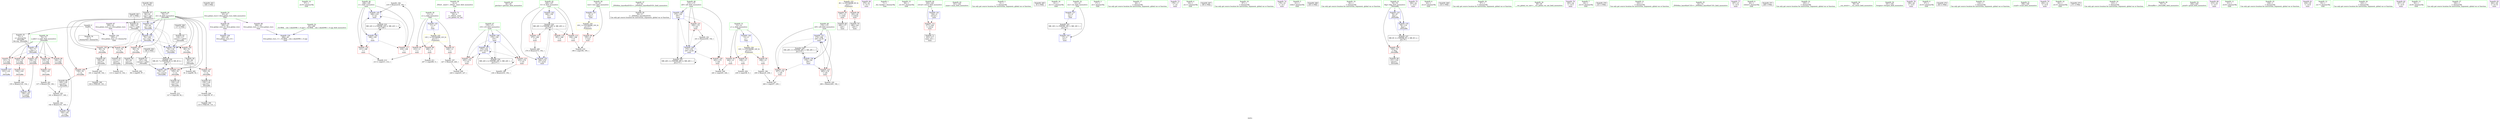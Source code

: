 digraph "SVFG" {
	label="SVFG";

	Node0x5653591005f0 [shape=record,color=grey,label="{NodeID: 0\nNullPtr}"];
	Node0x5653591005f0 -> Node0x56535911b6c0[style=solid];
	Node0x5653591005f0 -> Node0x56535911b7c0[style=solid];
	Node0x5653591005f0 -> Node0x5653591206b0[style=solid];
	Node0x56535913e960 [shape=record,color=black,label="{NodeID: 263\n188 = PHI()\n}"];
	Node0x56535911a1d0 [shape=record,color=red,label="{NodeID: 97\n121\<--74\n\<--x.addr\n_Z4readRx\n}"];
	Node0x56535911a1d0 -> Node0x565359120c90[style=solid];
	Node0x5653591116e0 [shape=record,color=green,label="{NodeID: 14\n37\<--1\n.str.9\<--dummyObj\nGlob }"];
	Node0x56535911dd90 [shape=record,color=grey,label="{NodeID: 194\n219 = Binary(218, 192, )\n}"];
	Node0x56535911dd90 -> Node0x565359121310[style=solid];
	Node0x56535911ad30 [shape=record,color=red,label="{NodeID: 111\n154\<--153\n\<--\n_Z4readRx\n}"];
	Node0x56535911ad30 -> Node0x56535911e510[style=solid];
	Node0x565359118e50 [shape=record,color=green,label="{NodeID: 28\n4\<--6\n_ZStL8__ioinit\<--_ZStL8__ioinit_field_insensitive\nGlob }"];
	Node0x565359118e50 -> Node0x56535911c5c0[style=solid];
	Node0x565359126780 [shape=record,color=grey,label="{NodeID: 208\n228 = cmp(225, 227, )\n}"];
	Node0x5653591201b0 [shape=record,color=blue,label="{NodeID: 125\n11\<--9\nx\<--\nGlob }"];
	Node0x5653591201b0 -> Node0x5653591334c0[style=dashed];
	Node0x565359119bc0 [shape=record,color=green,label="{NodeID: 42\n82\<--83\ngetchar\<--getchar_field_insensitive\n}"];
	Node0x56535912f1c0 [shape=record,color=black,label="{NodeID: 222\nMR_20V_3 = PHI(MR_20V_4, MR_20V_2, )\npts\{167 \}\n}"];
	Node0x56535912f1c0 -> Node0x56535911aed0[style=dashed];
	Node0x56535912f1c0 -> Node0x56535911afa0[style=dashed];
	Node0x56535912f1c0 -> Node0x56535911b070[style=dashed];
	Node0x56535912f1c0 -> Node0x5653591218c0[style=dashed];
	Node0x565359120e30 [shape=record,color=blue,label="{NodeID: 139\n76\<--147\nch\<--conv22\n_Z4readRx\n}"];
	Node0x565359120e30 -> Node0x5653591319c0[style=dashed];
	Node0x56535911b890 [shape=record,color=black,label="{NodeID: 56\n56\<--57\n\<--_ZNSt8ios_base4InitD1Ev\nCan only get source location for instruction, argument, global var or function.}"];
	Node0x5653591335a0 [shape=record,color=yellow,style=double,label="{NodeID: 236\n14V_1 = ENCHI(MR_14V_0)\npts\{14 \}\nFun[main]}"];
	Node0x5653591335a0 -> Node0x56535911d690[style=dashed];
	Node0x5653591335a0 -> Node0x56535911d760[style=dashed];
	Node0x5653591335a0 -> Node0x56535911d830[style=dashed];
	Node0x56535911c420 [shape=record,color=black,label="{NodeID: 70\n186\<--183\ncall1\<--\nmain\n}"];
	Node0x56535911cf80 [shape=record,color=purple,label="{NodeID: 84\n270\<--41\n\<--.str.11\nmain\n}"];
	Node0x565359111c50 [shape=record,color=green,label="{NodeID: 1\n7\<--1\n__dso_handle\<--dummyObj\nGlob }"];
	Node0x56535913ea30 [shape=record,color=black,label="{NodeID: 264\n146 = PHI()\n}"];
	Node0x56535913ea30 -> Node0x56535911c1b0[style=solid];
	Node0x56535911a2a0 [shape=record,color=red,label="{NodeID: 98\n135\<--74\n\<--x.addr\n_Z4readRx\n}"];
	Node0x56535911a2a0 -> Node0x56535911ac60[style=solid];
	Node0x5653591117b0 [shape=record,color=green,label="{NodeID: 15\n39\<--1\n.str.10\<--dummyObj\nGlob }"];
	Node0x56535911df10 [shape=record,color=grey,label="{NodeID: 195\n266 = Binary(265, 192, )\n}"];
	Node0x56535911df10 -> Node0x5653591217f0[style=solid];
	Node0x56535911ae00 [shape=record,color=red,label="{NodeID: 112\n277\<--164\n\<--retval\nmain\n}"];
	Node0x56535911ae00 -> Node0x56535911c4f0[style=solid];
	Node0x565359118f50 [shape=record,color=green,label="{NodeID: 29\n8\<--10\ntest\<--test_field_insensitive\nGlob }"];
	Node0x565359118f50 -> Node0x56535911d350[style=solid];
	Node0x565359118f50 -> Node0x5653591200b0[style=solid];
	Node0x565359126900 [shape=record,color=grey,label="{NodeID: 209\n131 = cmp(130, 97, )\n}"];
	Node0x565359126900 -> Node0x565359123850[style=solid];
	Node0x5653591202b0 [shape=record,color=blue,label="{NodeID: 126\n13\<--9\ny\<--\nGlob }"];
	Node0x5653591202b0 -> Node0x5653591335a0[style=dashed];
	Node0x565359119cc0 [shape=record,color=green,label="{NodeID: 43\n161\<--162\nmain\<--main_field_insensitive\n}"];
	Node0x56535912f6c0 [shape=record,color=black,label="{NodeID: 223\nMR_22V_2 = PHI(MR_22V_6, MR_22V_1, )\npts\{169 \}\n}"];
	Node0x56535912f6c0 -> Node0x565359121240[style=dashed];
	Node0x56535912f6c0 -> Node0x56535912f6c0[style=dashed];
	Node0x565359120f00 [shape=record,color=blue,label="{NodeID: 140\n156\<--155\n\<--sub25\n_Z4readRx\n}"];
	Node0x56535911b990 [shape=record,color=black,label="{NodeID: 57\n84\<--81\nconv\<--call\n_Z4readRx\n}"];
	Node0x56535911b990 -> Node0x565359120880[style=solid];
	Node0x56535911c4f0 [shape=record,color=black,label="{NodeID: 71\n163\<--277\nmain_ret\<--\nmain\n}"];
	Node0x56535911d050 [shape=record,color=purple,label="{NodeID: 85\n293\<--43\nllvm.global_ctors_0\<--llvm.global_ctors\nGlob }"];
	Node0x56535911d050 -> Node0x5653591204b0[style=solid];
	Node0x5653590ff700 [shape=record,color=green,label="{NodeID: 2\n9\<--1\n\<--dummyObj\nCan only get source location for instruction, argument, global var or function.}"];
	Node0x56535913eb60 [shape=record,color=black,label="{NodeID: 265\n55 = PHI()\n}"];
	Node0x56535911a370 [shape=record,color=red,label="{NodeID: 99\n144\<--74\n\<--x.addr\n_Z4readRx\n}"];
	Node0x56535911a370 -> Node0x565359120d60[style=solid];
	Node0x565359111880 [shape=record,color=green,label="{NodeID: 16\n41\<--1\n.str.11\<--dummyObj\nGlob }"];
	Node0x56535911e090 [shape=record,color=grey,label="{NodeID: 196\n259 = Binary(9, 258, )\n}"];
	Node0x56535911e090 -> Node0x565359126600[style=solid];
	Node0x56535911aed0 [shape=record,color=red,label="{NodeID: 113\n194\<--166\n\<--tt\nmain\n}"];
	Node0x56535911aed0 -> Node0x565359126a80[style=solid];
	Node0x565359119050 [shape=record,color=green,label="{NodeID: 30\n11\<--12\nx\<--x_field_insensitive\nGlob }"];
	Node0x565359119050 -> Node0x56535911d420[style=solid];
	Node0x565359119050 -> Node0x56535911d4f0[style=solid];
	Node0x565359119050 -> Node0x56535911d5c0[style=solid];
	Node0x565359119050 -> Node0x5653591201b0[style=solid];
	Node0x565359126a80 [shape=record,color=grey,label="{NodeID: 210\n196 = cmp(194, 195, )\n}"];
	Node0x5653591203b0 [shape=record,color=blue,label="{NodeID: 127\n15\<--9\nres\<--\nGlob }"];
	Node0x5653591203b0 -> Node0x56535912ecc0[style=dashed];
	Node0x565359119dc0 [shape=record,color=green,label="{NodeID: 44\n164\<--165\nretval\<--retval_field_insensitive\nmain\n}"];
	Node0x565359119dc0 -> Node0x56535911ae00[style=solid];
	Node0x565359119dc0 -> Node0x565359120fd0[style=solid];
	Node0x56535912fbc0 [shape=record,color=black,label="{NodeID: 224\nMR_24V_2 = PHI(MR_24V_3, MR_24V_1, )\npts\{171 \}\n}"];
	Node0x56535912fbc0 -> Node0x5653591213e0[style=dashed];
	Node0x56535912fbc0 -> Node0x56535912fbc0[style=dashed];
	Node0x565359120fd0 [shape=record,color=blue,label="{NodeID: 141\n164\<--9\nretval\<--\nmain\n}"];
	Node0x565359120fd0 -> Node0x56535911ae00[style=dashed];
	Node0x56535911ba60 [shape=record,color=black,label="{NodeID: 58\n90\<--89\nconv1\<--\n_Z4readRx\n}"];
	Node0x56535911ba60 -> Node0x565359126300[style=solid];
	Node0x56535911c5c0 [shape=record,color=purple,label="{NodeID: 72\n54\<--4\n\<--_ZStL8__ioinit\n__cxx_global_var_init\n}"];
	Node0x56535911d150 [shape=record,color=purple,label="{NodeID: 86\n294\<--43\nllvm.global_ctors_1\<--llvm.global_ctors\nGlob }"];
	Node0x56535911d150 -> Node0x5653591205b0[style=solid];
	Node0x565359100910 [shape=record,color=green,label="{NodeID: 3\n17\<--1\n.str\<--dummyObj\nGlob }"];
	Node0x56535913ec30 [shape=record,color=black,label="{NodeID: 266\n117 = PHI()\n}"];
	Node0x56535913ec30 -> Node0x56535911be70[style=solid];
	Node0x56535911a440 [shape=record,color=red,label="{NodeID: 100\n153\<--74\n\<--x.addr\n_Z4readRx\n}"];
	Node0x56535911a440 -> Node0x56535911ad30[style=solid];
	Node0x565359111950 [shape=record,color=green,label="{NodeID: 17\n44\<--1\n\<--dummyObj\nCan only get source location for instruction, argument, global var or function.}"];
	Node0x56535911e210 [shape=record,color=grey,label="{NodeID: 197\n227 = Binary(9, 226, )\n}"];
	Node0x56535911e210 -> Node0x565359126780[style=solid];
	Node0x56535911afa0 [shape=record,color=red,label="{NodeID: 114\n201\<--166\n\<--tt\nmain\n}"];
	Node0x565359119150 [shape=record,color=green,label="{NodeID: 31\n13\<--14\ny\<--y_field_insensitive\nGlob }"];
	Node0x565359119150 -> Node0x56535911d690[style=solid];
	Node0x565359119150 -> Node0x56535911d760[style=solid];
	Node0x565359119150 -> Node0x56535911d830[style=solid];
	Node0x565359119150 -> Node0x5653591202b0[style=solid];
	Node0x565359126c00 [shape=record,color=grey,label="{NodeID: 211\n207 = cmp(206, 9, )\n}"];
	Node0x5653591204b0 [shape=record,color=blue,label="{NodeID: 128\n293\<--44\nllvm.global_ctors_0\<--\nGlob }"];
	Node0x565359119e90 [shape=record,color=green,label="{NodeID: 45\n166\<--167\ntt\<--tt_field_insensitive\nmain\n}"];
	Node0x565359119e90 -> Node0x56535911aed0[style=solid];
	Node0x565359119e90 -> Node0x56535911afa0[style=solid];
	Node0x565359119e90 -> Node0x56535911b070[style=solid];
	Node0x565359119e90 -> Node0x5653591210a0[style=solid];
	Node0x565359119e90 -> Node0x5653591218c0[style=solid];
	Node0x5653591300c0 [shape=record,color=black,label="{NodeID: 225\nMR_26V_2 = PHI(MR_26V_6, MR_26V_1, )\npts\{173 \}\n}"];
	Node0x5653591300c0 -> Node0x565359121580[style=dashed];
	Node0x5653591300c0 -> Node0x5653591300c0[style=dashed];
	Node0x5653591210a0 [shape=record,color=blue,label="{NodeID: 142\n166\<--192\ntt\<--\nmain\n}"];
	Node0x5653591210a0 -> Node0x56535912f1c0[style=dashed];
	Node0x56535911bb30 [shape=record,color=black,label="{NodeID: 59\n95\<--94\nconv2\<--\n_Z4readRx\n}"];
	Node0x56535911bb30 -> Node0x565359125ec0[style=solid];
	Node0x56535911c690 [shape=record,color=purple,label="{NodeID: 73\n178\<--17\n\<--.str\nmain\n}"];
	Node0x56535911d250 [shape=record,color=purple,label="{NodeID: 87\n295\<--43\nllvm.global_ctors_2\<--llvm.global_ctors\nGlob }"];
	Node0x56535911d250 -> Node0x5653591206b0[style=solid];
	Node0x565359100790 [shape=record,color=green,label="{NodeID: 4\n19\<--1\n.str.1\<--dummyObj\nGlob }"];
	Node0x56535913ed60 [shape=record,color=black,label="{NodeID: 267\n199 = PHI()\n}"];
	Node0x56535911a510 [shape=record,color=red,label="{NodeID: 101\n156\<--74\n\<--x.addr\n_Z4readRx\n}"];
	Node0x56535911a510 -> Node0x565359120f00[style=solid];
	Node0x565359111a20 [shape=record,color=green,label="{NodeID: 18\n87\<--1\n\<--dummyObj\nCan only get source location for instruction, argument, global var or function.}"];
	Node0x56535911e390 [shape=record,color=grey,label="{NodeID: 198\n234 = Binary(233, 192, )\n}"];
	Node0x56535911e390 -> Node0x5653591214b0[style=solid];
	Node0x56535911b070 [shape=record,color=red,label="{NodeID: 115\n273\<--166\n\<--tt\nmain\n}"];
	Node0x56535911b070 -> Node0x56535911e690[style=solid];
	Node0x565359119250 [shape=record,color=green,label="{NodeID: 32\n15\<--16\nres\<--res_field_insensitive\nGlob }"];
	Node0x565359119250 -> Node0x5653591203b0[style=solid];
	Node0x565359119250 -> Node0x565359121170[style=solid];
	Node0x565359126d80 [shape=record,color=grey,label="{NodeID: 212\n127 = cmp(126, 92, )\n}"];
	Node0x5653591205b0 [shape=record,color=blue,label="{NodeID: 129\n294\<--45\nllvm.global_ctors_1\<--_GLOBAL__sub_I_klad2008_1_0.cpp\nGlob }"];
	Node0x565359119f60 [shape=record,color=green,label="{NodeID: 46\n168\<--169\ni\<--i_field_insensitive\nmain\n}"];
	Node0x565359119f60 -> Node0x56535911fa30[style=solid];
	Node0x565359119f60 -> Node0x56535911fb00[style=solid];
	Node0x565359119f60 -> Node0x565359121240[style=solid];
	Node0x565359119f60 -> Node0x565359121310[style=solid];
	Node0x5653591305c0 [shape=record,color=black,label="{NodeID: 226\nMR_28V_2 = PHI(MR_28V_3, MR_28V_1, )\npts\{175 \}\n}"];
	Node0x5653591305c0 -> Node0x565359121720[style=dashed];
	Node0x5653591305c0 -> Node0x5653591305c0[style=dashed];
	Node0x565359121170 [shape=record,color=blue,label="{NodeID: 143\n15\<--9\nres\<--\nmain\n}"];
	Node0x565359121170 -> Node0x56535912ecc0[style=dashed];
	Node0x56535911bc00 [shape=record,color=black,label="{NodeID: 60\n100\<--99\nconv4\<--\n_Z4readRx\n}"];
	Node0x56535911bc00 -> Node0x565359126000[style=solid];
	Node0x56535911c760 [shape=record,color=purple,label="{NodeID: 74\n179\<--19\n\<--.str.1\nmain\n}"];
	Node0x56535911d350 [shape=record,color=red,label="{NodeID: 88\n195\<--8\n\<--test\nmain\n}"];
	Node0x56535911d350 -> Node0x565359126a80[style=solid];
	Node0x565359101bd0 [shape=record,color=green,label="{NodeID: 5\n21\<--1\nstdin\<--dummyObj\nGlob }"];
	Node0x56535913ee30 [shape=record,color=black,label="{NodeID: 268\n203 = PHI()\n}"];
	Node0x56535911a5e0 [shape=record,color=red,label="{NodeID: 102\n89\<--76\n\<--ch\n_Z4readRx\n}"];
	Node0x56535911a5e0 -> Node0x56535911ba60[style=solid];
	Node0x5653591187c0 [shape=record,color=green,label="{NodeID: 19\n92\<--1\n\<--dummyObj\nCan only get source location for instruction, argument, global var or function.}"];
	Node0x56535911e510 [shape=record,color=grey,label="{NodeID: 199\n155 = Binary(123, 154, )\n}"];
	Node0x56535911e510 -> Node0x565359120f00[style=solid];
	Node0x56535911fa30 [shape=record,color=red,label="{NodeID: 116\n211\<--168\n\<--i\nmain\n}"];
	Node0x56535911fa30 -> Node0x565359126f00[style=solid];
	Node0x565359119350 [shape=record,color=green,label="{NodeID: 33\n43\<--47\nllvm.global_ctors\<--llvm.global_ctors_field_insensitive\nGlob }"];
	Node0x565359119350 -> Node0x56535911d050[style=solid];
	Node0x565359119350 -> Node0x56535911d150[style=solid];
	Node0x565359119350 -> Node0x56535911d250[style=solid];
	Node0x565359126f00 [shape=record,color=grey,label="{NodeID: 213\n213 = cmp(211, 212, )\n}"];
	Node0x5653591206b0 [shape=record,color=blue, style = dotted,label="{NodeID: 130\n295\<--3\nllvm.global_ctors_2\<--dummyVal\nGlob }"];
	Node0x56535911a030 [shape=record,color=green,label="{NodeID: 47\n170\<--171\ni10\<--i10_field_insensitive\nmain\n}"];
	Node0x56535911a030 -> Node0x56535911fbd0[style=solid];
	Node0x56535911a030 -> Node0x56535911fca0[style=solid];
	Node0x56535911a030 -> Node0x5653591213e0[style=solid];
	Node0x56535911a030 -> Node0x5653591214b0[style=solid];
	Node0x565359130ac0 [shape=record,color=black,label="{NodeID: 227\nMR_6V_4 = PHI(MR_6V_3, MR_6V_2, )\npts\{79 \}\n}"];
	Node0x565359130ac0 -> Node0x56535911ab90[style=dashed];
	Node0x565359121240 [shape=record,color=blue,label="{NodeID: 144\n168\<--192\ni\<--\nmain\n}"];
	Node0x565359121240 -> Node0x56535911fa30[style=dashed];
	Node0x565359121240 -> Node0x56535911fb00[style=dashed];
	Node0x565359121240 -> Node0x565359121310[style=dashed];
	Node0x565359121240 -> Node0x56535912f6c0[style=dashed];
	Node0x56535911bcd0 [shape=record,color=black,label="{NodeID: 61\n108\<--107\nconv7\<--call6\n_Z4readRx\n}"];
	Node0x56535911bcd0 -> Node0x565359120a20[style=solid];
	Node0x56535911c830 [shape=record,color=purple,label="{NodeID: 75\n184\<--22\n\<--.str.2\nmain\n}"];
	Node0x56535911d420 [shape=record,color=red,label="{NodeID: 89\n206\<--11\n\<--x\nmain\n}"];
	Node0x56535911d420 -> Node0x565359126c00[style=solid];
	Node0x565359101c60 [shape=record,color=green,label="{NodeID: 6\n22\<--1\n.str.2\<--dummyObj\nGlob }"];
	Node0x56535913ef00 [shape=record,color=black,label="{NodeID: 269\n216 = PHI()\n}"];
	Node0x56535911a6b0 [shape=record,color=red,label="{NodeID: 103\n94\<--76\n\<--ch\n_Z4readRx\n}"];
	Node0x56535911a6b0 -> Node0x56535911bb30[style=solid];
	Node0x565359118850 [shape=record,color=green,label="{NodeID: 20\n97\<--1\n\<--dummyObj\nCan only get source location for instruction, argument, global var or function.}"];
	Node0x56535911e690 [shape=record,color=grey,label="{NodeID: 200\n274 = Binary(273, 192, )\n}"];
	Node0x56535911e690 -> Node0x5653591218c0[style=solid];
	Node0x56535911fb00 [shape=record,color=red,label="{NodeID: 117\n218\<--168\n\<--i\nmain\n}"];
	Node0x56535911fb00 -> Node0x56535911dd90[style=solid];
	Node0x565359119450 [shape=record,color=green,label="{NodeID: 34\n48\<--49\n__cxx_global_var_init\<--__cxx_global_var_init_field_insensitive\n}"];
	Node0x565359127080 [shape=record,color=grey,label="{NodeID: 214\n113 = cmp(112, 102, )\n}"];
	Node0x5653591207b0 [shape=record,color=blue,label="{NodeID: 131\n74\<--73\nx.addr\<--x\n_Z4readRx\n}"];
	Node0x5653591207b0 -> Node0x56535911a1d0[style=dashed];
	Node0x5653591207b0 -> Node0x56535911a2a0[style=dashed];
	Node0x5653591207b0 -> Node0x56535911a370[style=dashed];
	Node0x5653591207b0 -> Node0x56535911a440[style=dashed];
	Node0x5653591207b0 -> Node0x56535911a510[style=dashed];
	Node0x56535911b120 [shape=record,color=green,label="{NodeID: 48\n172\<--173\ni20\<--i20_field_insensitive\nmain\n}"];
	Node0x56535911b120 -> Node0x56535911fd70[style=solid];
	Node0x56535911b120 -> Node0x56535911fe40[style=solid];
	Node0x56535911b120 -> Node0x565359121580[style=solid];
	Node0x56535911b120 -> Node0x565359121650[style=solid];
	Node0x565359121310 [shape=record,color=blue,label="{NodeID: 145\n168\<--219\ni\<--inc\nmain\n}"];
	Node0x565359121310 -> Node0x56535911fa30[style=dashed];
	Node0x565359121310 -> Node0x56535911fb00[style=dashed];
	Node0x565359121310 -> Node0x565359121310[style=dashed];
	Node0x565359121310 -> Node0x56535912f6c0[style=dashed];
	Node0x56535911bda0 [shape=record,color=black,label="{NodeID: 62\n112\<--111\nconv8\<--\n_Z4readRx\n}"];
	Node0x56535911bda0 -> Node0x565359127080[style=solid];
	Node0x56535911c900 [shape=record,color=purple,label="{NodeID: 76\n185\<--24\n\<--.str.3\nmain\n}"];
	Node0x56535911d4f0 [shape=record,color=red,label="{NodeID: 90\n212\<--11\n\<--x\nmain\n}"];
	Node0x56535911d4f0 -> Node0x565359126f00[style=solid];
	Node0x565359112620 [shape=record,color=green,label="{NodeID: 7\n24\<--1\n.str.3\<--dummyObj\nGlob }"];
	Node0x56535913f000 [shape=record,color=black,label="{NodeID: 270\n231 = PHI()\n}"];
	Node0x56535911a780 [shape=record,color=red,label="{NodeID: 104\n99\<--76\n\<--ch\n_Z4readRx\n}"];
	Node0x56535911a780 -> Node0x56535911bc00[style=solid];
	Node0x5653591188e0 [shape=record,color=green,label="{NodeID: 21\n102\<--1\n\<--dummyObj\nCan only get source location for instruction, argument, global var or function.}"];
	Node0x56535911e810 [shape=record,color=grey,label="{NodeID: 201\n137 = Binary(136, 138, )\n}"];
	Node0x56535911e810 -> Node0x56535911dc10[style=solid];
	Node0x56535911fbd0 [shape=record,color=red,label="{NodeID: 118\n225\<--170\n\<--i10\nmain\n}"];
	Node0x56535911fbd0 -> Node0x565359126780[style=solid];
	Node0x565359119550 [shape=record,color=green,label="{NodeID: 35\n52\<--53\n_ZNSt8ios_base4InitC1Ev\<--_ZNSt8ios_base4InitC1Ev_field_insensitive\n}"];
	Node0x565359120880 [shape=record,color=blue,label="{NodeID: 132\n76\<--84\nch\<--conv\n_Z4readRx\n}"];
	Node0x565359120880 -> Node0x56535911a5e0[style=dashed];
	Node0x565359120880 -> Node0x56535911a6b0[style=dashed];
	Node0x565359120880 -> Node0x56535911a780[style=dashed];
	Node0x565359120880 -> Node0x56535911a850[style=dashed];
	Node0x565359120880 -> Node0x565359120a20[style=dashed];
	Node0x565359120880 -> Node0x565359120bc0[style=dashed];
	Node0x565359120880 -> Node0x5653591319c0[style=dashed];
	Node0x56535911b1f0 [shape=record,color=green,label="{NodeID: 49\n174\<--175\ni29\<--i29_field_insensitive\nmain\n}"];
	Node0x56535911b1f0 -> Node0x56535911ff10[style=solid];
	Node0x56535911b1f0 -> Node0x56535911ffe0[style=solid];
	Node0x56535911b1f0 -> Node0x565359121720[style=solid];
	Node0x56535911b1f0 -> Node0x5653591217f0[style=solid];
	Node0x5653591213e0 [shape=record,color=blue,label="{NodeID: 146\n170\<--192\ni10\<--\nmain\n}"];
	Node0x5653591213e0 -> Node0x56535911fbd0[style=dashed];
	Node0x5653591213e0 -> Node0x56535911fca0[style=dashed];
	Node0x5653591213e0 -> Node0x5653591214b0[style=dashed];
	Node0x5653591213e0 -> Node0x56535912fbc0[style=dashed];
	Node0x56535911be70 [shape=record,color=black,label="{NodeID: 63\n118\<--117\nconv11\<--call10\n_Z4readRx\n}"];
	Node0x56535911be70 -> Node0x565359120bc0[style=solid];
	Node0x56535911c9d0 [shape=record,color=purple,label="{NodeID: 77\n187\<--27\n\<--.str.4\nmain\n}"];
	Node0x56535911d5c0 [shape=record,color=red,label="{NodeID: 91\n226\<--11\n\<--x\nmain\n}"];
	Node0x56535911d5c0 -> Node0x56535911e210[style=solid];
	Node0x5653591126b0 [shape=record,color=green,label="{NodeID: 8\n26\<--1\nstdout\<--dummyObj\nGlob }"];
	Node0x56535913f100 [shape=record,color=black,label="{NodeID: 271\n248 = PHI()\n}"];
	Node0x56535911a850 [shape=record,color=red,label="{NodeID: 105\n111\<--76\n\<--ch\n_Z4readRx\n}"];
	Node0x56535911a850 -> Node0x56535911bda0[style=solid];
	Node0x565359118970 [shape=record,color=green,label="{NodeID: 22\n105\<--1\n\<--dummyObj\nCan only get source location for instruction, argument, global var or function.}"];
	Node0x565359125ec0 [shape=record,color=grey,label="{NodeID: 202\n96 = cmp(95, 97, )\n}"];
	Node0x56535911fca0 [shape=record,color=red,label="{NodeID: 119\n233\<--170\n\<--i10\nmain\n}"];
	Node0x56535911fca0 -> Node0x56535911e390[style=solid];
	Node0x565359119650 [shape=record,color=green,label="{NodeID: 36\n58\<--59\n__cxa_atexit\<--__cxa_atexit_field_insensitive\n}"];
	Node0x565359120950 [shape=record,color=blue,label="{NodeID: 133\n78\<--87\nflag\<--\n_Z4readRx\n}"];
	Node0x565359120950 -> Node0x565359120af0[style=dashed];
	Node0x565359120950 -> Node0x565359130ac0[style=dashed];
	Node0x56535911b2c0 [shape=record,color=green,label="{NodeID: 50\n181\<--182\nfreopen\<--freopen_field_insensitive\n}"];
	Node0x5653591319c0 [shape=record,color=black,label="{NodeID: 230\nMR_4V_7 = PHI(MR_4V_8, MR_4V_6, )\npts\{77 \}\n}"];
	Node0x5653591319c0 -> Node0x56535911a920[style=dashed];
	Node0x5653591319c0 -> Node0x56535911a9f0[style=dashed];
	Node0x5653591319c0 -> Node0x56535911aac0[style=dashed];
	Node0x5653591319c0 -> Node0x565359120e30[style=dashed];
	Node0x5653591214b0 [shape=record,color=blue,label="{NodeID: 147\n170\<--234\ni10\<--inc16\nmain\n}"];
	Node0x5653591214b0 -> Node0x56535911fbd0[style=dashed];
	Node0x5653591214b0 -> Node0x56535911fca0[style=dashed];
	Node0x5653591214b0 -> Node0x5653591214b0[style=dashed];
	Node0x5653591214b0 -> Node0x56535912fbc0[style=dashed];
	Node0x56535911bf40 [shape=record,color=black,label="{NodeID: 64\n126\<--125\nconv13\<--\n_Z4readRx\n}"];
	Node0x56535911bf40 -> Node0x565359126d80[style=solid];
	Node0x56535911caa0 [shape=record,color=purple,label="{NodeID: 78\n198\<--29\n\<--.str.5\nmain\n}"];
	Node0x56535911d690 [shape=record,color=red,label="{NodeID: 92\n238\<--13\n\<--y\nmain\n}"];
	Node0x56535911d690 -> Node0x565359126180[style=solid];
	Node0x565359112740 [shape=record,color=green,label="{NodeID: 9\n27\<--1\n.str.4\<--dummyObj\nGlob }"];
	Node0x56535913f200 [shape=record,color=black,label="{NodeID: 272\n263 = PHI()\n}"];
	Node0x565358ea5560 [shape=record,color=black,label="{NodeID: 189\n104 = PHI(105, 101, )\n}"];
	Node0x56535911a920 [shape=record,color=red,label="{NodeID: 106\n125\<--76\n\<--ch\n_Z4readRx\n}"];
	Node0x56535911a920 -> Node0x56535911bf40[style=solid];
	Node0x565359118a00 [shape=record,color=green,label="{NodeID: 23\n116\<--1\n\<--dummyObj\nCan only get source location for instruction, argument, global var or function.}"];
	Node0x565359126000 [shape=record,color=grey,label="{NodeID: 203\n101 = cmp(100, 102, )\n}"];
	Node0x565359126000 -> Node0x565358ea5560[style=solid];
	Node0x56535911fd70 [shape=record,color=red,label="{NodeID: 120\n243\<--172\n\<--i20\nmain\n}"];
	Node0x56535911fd70 -> Node0x565359126480[style=solid];
	Node0x565359119750 [shape=record,color=green,label="{NodeID: 37\n57\<--63\n_ZNSt8ios_base4InitD1Ev\<--_ZNSt8ios_base4InitD1Ev_field_insensitive\n}"];
	Node0x565359119750 -> Node0x56535911b890[style=solid];
	Node0x565359120a20 [shape=record,color=blue,label="{NodeID: 134\n76\<--108\nch\<--conv7\n_Z4readRx\n}"];
	Node0x565359120a20 -> Node0x56535911a5e0[style=dashed];
	Node0x565359120a20 -> Node0x56535911a6b0[style=dashed];
	Node0x565359120a20 -> Node0x56535911a780[style=dashed];
	Node0x565359120a20 -> Node0x56535911a850[style=dashed];
	Node0x565359120a20 -> Node0x565359120a20[style=dashed];
	Node0x565359120a20 -> Node0x565359120bc0[style=dashed];
	Node0x565359120a20 -> Node0x5653591319c0[style=dashed];
	Node0x56535911b3c0 [shape=record,color=green,label="{NodeID: 51\n189\<--190\nscanf\<--scanf_field_insensitive\n}"];
	Node0x565359121580 [shape=record,color=blue,label="{NodeID: 148\n172\<--192\ni20\<--\nmain\n}"];
	Node0x565359121580 -> Node0x56535911fd70[style=dashed];
	Node0x565359121580 -> Node0x56535911fe40[style=dashed];
	Node0x565359121580 -> Node0x565359121650[style=dashed];
	Node0x565359121580 -> Node0x5653591300c0[style=dashed];
	Node0x56535911c010 [shape=record,color=black,label="{NodeID: 65\n130\<--129\nconv16\<--\n_Z4readRx\n}"];
	Node0x56535911c010 -> Node0x565359126900[style=solid];
	Node0x56535911cb70 [shape=record,color=purple,label="{NodeID: 79\n202\<--31\n\<--.str.6\nmain\n}"];
	Node0x56535911d760 [shape=record,color=red,label="{NodeID: 93\n244\<--13\n\<--y\nmain\n}"];
	Node0x56535911d760 -> Node0x565359126480[style=solid];
	Node0x565359112810 [shape=record,color=green,label="{NodeID: 10\n29\<--1\n.str.5\<--dummyObj\nGlob }"];
	Node0x56535913f300 [shape=record,color=black,label="{NodeID: 273\n271 = PHI()\n}"];
	Node0x565359123850 [shape=record,color=black,label="{NodeID: 190\n133 = PHI(105, 131, )\n}"];
	Node0x56535911a9f0 [shape=record,color=red,label="{NodeID: 107\n129\<--76\n\<--ch\n_Z4readRx\n}"];
	Node0x56535911a9f0 -> Node0x56535911c010[style=solid];
	Node0x565359118a90 [shape=record,color=green,label="{NodeID: 24\n123\<--1\n\<--dummyObj\nCan only get source location for instruction, argument, global var or function.}"];
	Node0x565359126180 [shape=record,color=grey,label="{NodeID: 204\n239 = cmp(238, 9, )\n}"];
	Node0x56535911fe40 [shape=record,color=red,label="{NodeID: 121\n250\<--172\n\<--i20\nmain\n}"];
	Node0x56535911fe40 -> Node0x565359123df0[style=solid];
	Node0x565359119850 [shape=record,color=green,label="{NodeID: 38\n70\<--71\n_Z4readRx\<--_Z4readRx_field_insensitive\n}"];
	Node0x565359120af0 [shape=record,color=blue,label="{NodeID: 135\n78\<--116\nflag\<--\n_Z4readRx\n}"];
	Node0x565359120af0 -> Node0x565359130ac0[style=dashed];
	Node0x56535911b4c0 [shape=record,color=green,label="{NodeID: 52\n204\<--205\nprintf\<--printf_field_insensitive\n}"];
	Node0x565359121650 [shape=record,color=blue,label="{NodeID: 149\n172\<--251\ni20\<--inc26\nmain\n}"];
	Node0x565359121650 -> Node0x56535911fd70[style=dashed];
	Node0x565359121650 -> Node0x56535911fe40[style=dashed];
	Node0x565359121650 -> Node0x565359121650[style=dashed];
	Node0x565359121650 -> Node0x5653591300c0[style=dashed];
	Node0x56535911c0e0 [shape=record,color=black,label="{NodeID: 66\n140\<--139\nconv20\<--\n_Z4readRx\n}"];
	Node0x56535911c0e0 -> Node0x56535911dc10[style=solid];
	Node0x56535911cc40 [shape=record,color=purple,label="{NodeID: 80\n215\<--33\n\<--.str.7\nmain\n}"];
	Node0x56535911d830 [shape=record,color=red,label="{NodeID: 94\n258\<--13\n\<--y\nmain\n}"];
	Node0x56535911d830 -> Node0x56535911e090[style=solid];
	Node0x565359111470 [shape=record,color=green,label="{NodeID: 11\n31\<--1\n.str.6\<--dummyObj\nGlob }"];
	Node0x565359123df0 [shape=record,color=grey,label="{NodeID: 191\n251 = Binary(250, 192, )\n}"];
	Node0x565359123df0 -> Node0x565359121650[style=solid];
	Node0x56535911aac0 [shape=record,color=red,label="{NodeID: 108\n139\<--76\n\<--ch\n_Z4readRx\n}"];
	Node0x56535911aac0 -> Node0x56535911c0e0[style=solid];
	Node0x565359118b50 [shape=record,color=green,label="{NodeID: 25\n138\<--1\n\<--dummyObj\nCan only get source location for instruction, argument, global var or function.}"];
	Node0x565359126300 [shape=record,color=grey,label="{NodeID: 205\n91 = cmp(90, 92, )\n}"];
	Node0x56535911ff10 [shape=record,color=red,label="{NodeID: 122\n257\<--174\n\<--i29\nmain\n}"];
	Node0x56535911ff10 -> Node0x565359126600[style=solid];
	Node0x565359119950 [shape=record,color=green,label="{NodeID: 39\n74\<--75\nx.addr\<--x.addr_field_insensitive\n_Z4readRx\n}"];
	Node0x565359119950 -> Node0x56535911a1d0[style=solid];
	Node0x565359119950 -> Node0x56535911a2a0[style=solid];
	Node0x565359119950 -> Node0x56535911a370[style=solid];
	Node0x565359119950 -> Node0x56535911a440[style=solid];
	Node0x565359119950 -> Node0x56535911a510[style=solid];
	Node0x565359119950 -> Node0x5653591207b0[style=solid];
	Node0x565359120bc0 [shape=record,color=blue,label="{NodeID: 136\n76\<--118\nch\<--conv11\n_Z4readRx\n}"];
	Node0x565359120bc0 -> Node0x5653591319c0[style=dashed];
	Node0x56535911b5c0 [shape=record,color=green,label="{NodeID: 53\n45\<--289\n_GLOBAL__sub_I_klad2008_1_0.cpp\<--_GLOBAL__sub_I_klad2008_1_0.cpp_field_insensitive\n}"];
	Node0x56535911b5c0 -> Node0x5653591205b0[style=solid];
	Node0x5653591328c0 [shape=record,color=yellow,style=double,label="{NodeID: 233\n8V_1 = ENCHI(MR_8V_0)\npts\{1 \}\nFun[main]}"];
	Node0x5653591328c0 -> Node0x56535911d900[style=dashed];
	Node0x5653591328c0 -> Node0x56535911a100[style=dashed];
	Node0x565359121720 [shape=record,color=blue,label="{NodeID: 150\n174\<--192\ni29\<--\nmain\n}"];
	Node0x565359121720 -> Node0x56535911ff10[style=dashed];
	Node0x565359121720 -> Node0x56535911ffe0[style=dashed];
	Node0x565359121720 -> Node0x5653591217f0[style=dashed];
	Node0x565359121720 -> Node0x5653591305c0[style=dashed];
	Node0x56535911c1b0 [shape=record,color=black,label="{NodeID: 67\n147\<--146\nconv22\<--call21\n_Z4readRx\n}"];
	Node0x56535911c1b0 -> Node0x565359120e30[style=solid];
	Node0x56535911cd10 [shape=record,color=purple,label="{NodeID: 81\n230\<--35\n\<--.str.8\nmain\n}"];
	Node0x56535913e700 [shape=record,color=black,label="{NodeID: 261\n107 = PHI()\n}"];
	Node0x56535913e700 -> Node0x56535911bcd0[style=solid];
	Node0x56535911d900 [shape=record,color=red,label="{NodeID: 95\n177\<--21\n\<--stdin\nmain\n}"];
	Node0x56535911d900 -> Node0x56535911c350[style=solid];
	Node0x565359111540 [shape=record,color=green,label="{NodeID: 12\n33\<--1\n.str.7\<--dummyObj\nGlob }"];
	Node0x56535911da90 [shape=record,color=grey,label="{NodeID: 192\n142 = Binary(141, 143, )\n}"];
	Node0x56535911da90 -> Node0x565359120d60[style=solid];
	Node0x56535911ab90 [shape=record,color=red,label="{NodeID: 109\n150\<--78\n\<--flag\n_Z4readRx\n}"];
	Node0x56535911ab90 -> Node0x56535911c280[style=solid];
	Node0x565359118c50 [shape=record,color=green,label="{NodeID: 26\n143\<--1\n\<--dummyObj\nCan only get source location for instruction, argument, global var or function.}"];
	Node0x565359126480 [shape=record,color=grey,label="{NodeID: 206\n245 = cmp(243, 244, )\n}"];
	Node0x56535911ffe0 [shape=record,color=red,label="{NodeID: 123\n265\<--174\n\<--i29\nmain\n}"];
	Node0x56535911ffe0 -> Node0x56535911df10[style=solid];
	Node0x565359119a20 [shape=record,color=green,label="{NodeID: 40\n76\<--77\nch\<--ch_field_insensitive\n_Z4readRx\n}"];
	Node0x565359119a20 -> Node0x56535911a5e0[style=solid];
	Node0x565359119a20 -> Node0x56535911a6b0[style=solid];
	Node0x565359119a20 -> Node0x56535911a780[style=solid];
	Node0x565359119a20 -> Node0x56535911a850[style=solid];
	Node0x565359119a20 -> Node0x56535911a920[style=solid];
	Node0x565359119a20 -> Node0x56535911a9f0[style=solid];
	Node0x565359119a20 -> Node0x56535911aac0[style=solid];
	Node0x565359119a20 -> Node0x565359120880[style=solid];
	Node0x565359119a20 -> Node0x565359120a20[style=solid];
	Node0x565359119a20 -> Node0x565359120bc0[style=solid];
	Node0x565359119a20 -> Node0x565359120e30[style=solid];
	Node0x565359120c90 [shape=record,color=blue,label="{NodeID: 137\n121\<--123\n\<--\n_Z4readRx\n}"];
	Node0x56535911b6c0 [shape=record,color=black,label="{NodeID: 54\n2\<--3\ndummyVal\<--dummyVal\n}"];
	Node0x5653591333e0 [shape=record,color=yellow,style=double,label="{NodeID: 234\n10V_1 = ENCHI(MR_10V_0)\npts\{10 \}\nFun[main]}"];
	Node0x5653591333e0 -> Node0x56535911d350[style=dashed];
	Node0x5653591217f0 [shape=record,color=blue,label="{NodeID: 151\n174\<--266\ni29\<--inc36\nmain\n}"];
	Node0x5653591217f0 -> Node0x56535911ff10[style=dashed];
	Node0x5653591217f0 -> Node0x56535911ffe0[style=dashed];
	Node0x5653591217f0 -> Node0x5653591217f0[style=dashed];
	Node0x5653591217f0 -> Node0x5653591305c0[style=dashed];
	Node0x56535911c280 [shape=record,color=black,label="{NodeID: 68\n151\<--150\ntobool\<--\n_Z4readRx\n}"];
	Node0x56535911cde0 [shape=record,color=purple,label="{NodeID: 82\n247\<--37\n\<--.str.9\nmain\n}"];
	Node0x56535913e860 [shape=record,color=black,label="{NodeID: 262\n81 = PHI()\n}"];
	Node0x56535913e860 -> Node0x56535911b990[style=solid];
	Node0x56535911a100 [shape=record,color=red,label="{NodeID: 96\n183\<--26\n\<--stdout\nmain\n}"];
	Node0x56535911a100 -> Node0x56535911c420[style=solid];
	Node0x565359111610 [shape=record,color=green,label="{NodeID: 13\n35\<--1\n.str.8\<--dummyObj\nGlob }"];
	Node0x56535911dc10 [shape=record,color=grey,label="{NodeID: 193\n141 = Binary(137, 140, )\n}"];
	Node0x56535911dc10 -> Node0x56535911da90[style=solid];
	Node0x56535911ac60 [shape=record,color=red,label="{NodeID: 110\n136\<--135\n\<--\n_Z4readRx\n}"];
	Node0x56535911ac60 -> Node0x56535911e810[style=solid];
	Node0x565359118d50 [shape=record,color=green,label="{NodeID: 27\n192\<--1\n\<--dummyObj\nCan only get source location for instruction, argument, global var or function.}"];
	Node0x565359126600 [shape=record,color=grey,label="{NodeID: 207\n260 = cmp(257, 259, )\n}"];
	Node0x5653591200b0 [shape=record,color=blue,label="{NodeID: 124\n8\<--9\ntest\<--\nGlob }"];
	Node0x5653591200b0 -> Node0x5653591333e0[style=dashed];
	Node0x565359119af0 [shape=record,color=green,label="{NodeID: 41\n78\<--79\nflag\<--flag_field_insensitive\n_Z4readRx\n}"];
	Node0x565359119af0 -> Node0x56535911ab90[style=solid];
	Node0x565359119af0 -> Node0x565359120950[style=solid];
	Node0x565359119af0 -> Node0x565359120af0[style=solid];
	Node0x56535912ecc0 [shape=record,color=black,label="{NodeID: 221\nMR_16V_2 = PHI(MR_16V_3, MR_16V_1, )\npts\{16 \}\n}"];
	Node0x56535912ecc0 -> Node0x565359121170[style=dashed];
	Node0x565359120d60 [shape=record,color=blue,label="{NodeID: 138\n144\<--142\n\<--sub\n_Z4readRx\n}"];
	Node0x56535911b7c0 [shape=record,color=black,label="{NodeID: 55\n73\<--3\nx\<--dummyVal\n_Z4readRx\n0th arg _Z4readRx }"];
	Node0x56535911b7c0 -> Node0x5653591207b0[style=solid];
	Node0x5653591334c0 [shape=record,color=yellow,style=double,label="{NodeID: 235\n12V_1 = ENCHI(MR_12V_0)\npts\{12 \}\nFun[main]}"];
	Node0x5653591334c0 -> Node0x56535911d420[style=dashed];
	Node0x5653591334c0 -> Node0x56535911d4f0[style=dashed];
	Node0x5653591334c0 -> Node0x56535911d5c0[style=dashed];
	Node0x5653591218c0 [shape=record,color=blue,label="{NodeID: 152\n166\<--274\ntt\<--inc41\nmain\n}"];
	Node0x5653591218c0 -> Node0x56535912f1c0[style=dashed];
	Node0x56535911c350 [shape=record,color=black,label="{NodeID: 69\n180\<--177\ncall\<--\nmain\n}"];
	Node0x56535911ceb0 [shape=record,color=purple,label="{NodeID: 83\n262\<--39\n\<--.str.10\nmain\n}"];
}
